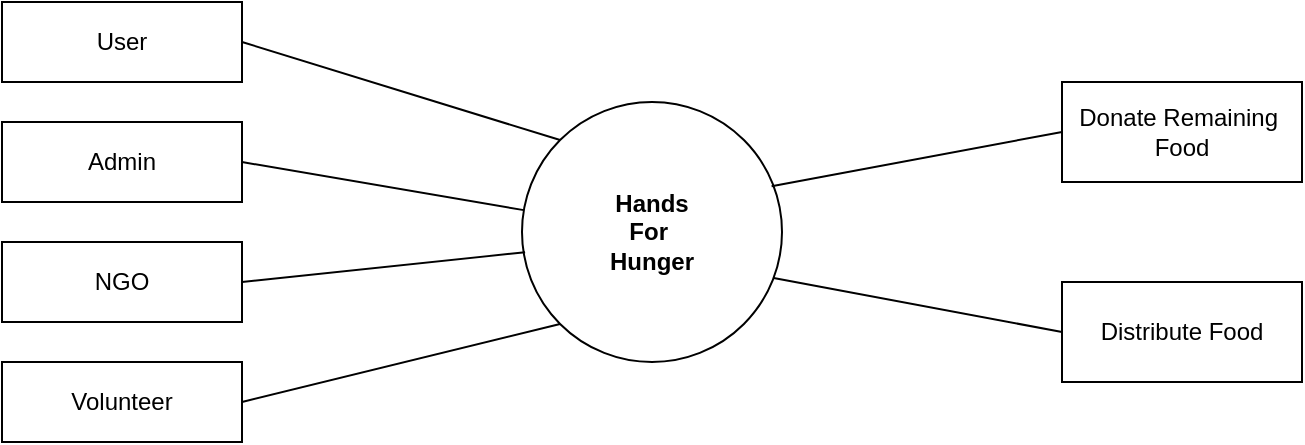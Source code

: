 <mxfile version="14.2.7" type="device" pages="5"><diagram id="h5Q-1X2b4XjP7tXy3Omm" name="Page-1"><mxGraphModel dx="1221" dy="645" grid="1" gridSize="10" guides="1" tooltips="1" connect="1" arrows="1" fold="1" page="1" pageScale="1" pageWidth="850" pageHeight="1100" math="0" shadow="0"><root><mxCell id="0"/><mxCell id="1" parent="0"/><mxCell id="fXVpp7wOFcEOgq24dzgP-1" value="&lt;b&gt;Hands&lt;br&gt;For&amp;nbsp;&lt;br&gt;Hunger&lt;/b&gt;" style="ellipse;whiteSpace=wrap;html=1;aspect=fixed;" vertex="1" parent="1"><mxGeometry x="390" y="240" width="130" height="130" as="geometry"/></mxCell><mxCell id="fXVpp7wOFcEOgq24dzgP-2" value="User" style="rounded=0;whiteSpace=wrap;html=1;" vertex="1" parent="1"><mxGeometry x="130" y="190" width="120" height="40" as="geometry"/></mxCell><mxCell id="fXVpp7wOFcEOgq24dzgP-3" value="Admin" style="rounded=0;whiteSpace=wrap;html=1;" vertex="1" parent="1"><mxGeometry x="130" y="250" width="120" height="40" as="geometry"/></mxCell><mxCell id="fXVpp7wOFcEOgq24dzgP-4" value="NGO" style="rounded=0;whiteSpace=wrap;html=1;" vertex="1" parent="1"><mxGeometry x="130" y="310" width="120" height="40" as="geometry"/></mxCell><mxCell id="fXVpp7wOFcEOgq24dzgP-5" value="Volunteer" style="rounded=0;whiteSpace=wrap;html=1;" vertex="1" parent="1"><mxGeometry x="130" y="370" width="120" height="40" as="geometry"/></mxCell><mxCell id="fXVpp7wOFcEOgq24dzgP-6" value="" style="endArrow=none;html=1;entryX=1;entryY=0.5;entryDx=0;entryDy=0;exitX=0;exitY=0;exitDx=0;exitDy=0;" edge="1" parent="1" source="fXVpp7wOFcEOgq24dzgP-1" target="fXVpp7wOFcEOgq24dzgP-2"><mxGeometry width="50" height="50" relative="1" as="geometry"><mxPoint x="440" y="360" as="sourcePoint"/><mxPoint x="490" y="310" as="targetPoint"/></mxGeometry></mxCell><mxCell id="fXVpp7wOFcEOgq24dzgP-7" value="" style="endArrow=none;html=1;entryX=1;entryY=0.5;entryDx=0;entryDy=0;" edge="1" parent="1" source="fXVpp7wOFcEOgq24dzgP-1" target="fXVpp7wOFcEOgq24dzgP-3"><mxGeometry width="50" height="50" relative="1" as="geometry"><mxPoint x="419.038" y="269.038" as="sourcePoint"/><mxPoint x="260" y="220" as="targetPoint"/></mxGeometry></mxCell><mxCell id="fXVpp7wOFcEOgq24dzgP-8" value="" style="endArrow=none;html=1;entryX=1;entryY=0.5;entryDx=0;entryDy=0;exitX=0.012;exitY=0.578;exitDx=0;exitDy=0;exitPerimeter=0;" edge="1" parent="1" source="fXVpp7wOFcEOgq24dzgP-1" target="fXVpp7wOFcEOgq24dzgP-4"><mxGeometry width="50" height="50" relative="1" as="geometry"><mxPoint x="400.927" y="304.061" as="sourcePoint"/><mxPoint x="260" y="280" as="targetPoint"/></mxGeometry></mxCell><mxCell id="fXVpp7wOFcEOgq24dzgP-9" value="" style="endArrow=none;html=1;entryX=1;entryY=0.5;entryDx=0;entryDy=0;exitX=0;exitY=1;exitDx=0;exitDy=0;" edge="1" parent="1" source="fXVpp7wOFcEOgq24dzgP-1" target="fXVpp7wOFcEOgq24dzgP-5"><mxGeometry width="50" height="50" relative="1" as="geometry"><mxPoint x="401.56" y="325.14" as="sourcePoint"/><mxPoint x="260" y="340" as="targetPoint"/></mxGeometry></mxCell><mxCell id="fXVpp7wOFcEOgq24dzgP-10" value="Donate Remaining&amp;nbsp;&lt;br&gt;Food" style="rounded=0;whiteSpace=wrap;html=1;" vertex="1" parent="1"><mxGeometry x="660" y="230" width="120" height="50" as="geometry"/></mxCell><mxCell id="fXVpp7wOFcEOgq24dzgP-11" value="Distribute Food" style="rounded=0;whiteSpace=wrap;html=1;" vertex="1" parent="1"><mxGeometry x="660" y="330" width="120" height="50" as="geometry"/></mxCell><mxCell id="fXVpp7wOFcEOgq24dzgP-12" value="" style="endArrow=none;html=1;entryX=0;entryY=0.5;entryDx=0;entryDy=0;exitX=0.96;exitY=0.324;exitDx=0;exitDy=0;exitPerimeter=0;" edge="1" parent="1" source="fXVpp7wOFcEOgq24dzgP-1" target="fXVpp7wOFcEOgq24dzgP-10"><mxGeometry width="50" height="50" relative="1" as="geometry"><mxPoint x="517" y="282" as="sourcePoint"/><mxPoint x="260" y="220" as="targetPoint"/></mxGeometry></mxCell><mxCell id="fXVpp7wOFcEOgq24dzgP-13" value="" style="endArrow=none;html=1;entryX=0;entryY=0.5;entryDx=0;entryDy=0;exitX=0.968;exitY=0.677;exitDx=0;exitDy=0;exitPerimeter=0;" edge="1" parent="1" source="fXVpp7wOFcEOgq24dzgP-1" target="fXVpp7wOFcEOgq24dzgP-11"><mxGeometry width="50" height="50" relative="1" as="geometry"><mxPoint x="520" y="330" as="sourcePoint"/><mxPoint x="670" y="265" as="targetPoint"/></mxGeometry></mxCell></root></mxGraphModel></diagram><diagram id="mZmWLk907UpOf8QiqUO4" name="volunteer lvl1"><mxGraphModel dx="1038" dy="491" grid="1" gridSize="10" guides="1" tooltips="1" connect="1" arrows="1" fold="1" page="1" pageScale="1" pageWidth="850" pageHeight="1100" math="0" shadow="0"><root><mxCell id="PZfpfXI3g_hoCe5R-qKs-0"/><mxCell id="PZfpfXI3g_hoCe5R-qKs-1" parent="PZfpfXI3g_hoCe5R-qKs-0"/><mxCell id="PZfpfXI3g_hoCe5R-qKs-2" value="Volunteer" style="rounded=0;whiteSpace=wrap;html=1;" vertex="1" parent="PZfpfXI3g_hoCe5R-qKs-1"><mxGeometry x="250" y="340" width="120" height="60" as="geometry"/></mxCell><mxCell id="PZfpfXI3g_hoCe5R-qKs-3" value="View assigned Task&lt;br&gt;Update Status" style="ellipse;whiteSpace=wrap;html=1;aspect=fixed;" vertex="1" parent="PZfpfXI3g_hoCe5R-qKs-1"><mxGeometry x="475" y="470" width="260" height="260" as="geometry"/></mxCell><mxCell id="PZfpfXI3g_hoCe5R-qKs-4" value="LOGIN CHECK" style="ellipse;whiteSpace=wrap;html=1;" vertex="1" parent="PZfpfXI3g_hoCe5R-qKs-1"><mxGeometry x="560" y="325" width="90" height="90" as="geometry"/></mxCell><mxCell id="PZfpfXI3g_hoCe5R-qKs-5" value="SIGNOUT" style="rounded=0;whiteSpace=wrap;html=1;" vertex="1" parent="PZfpfXI3g_hoCe5R-qKs-1"><mxGeometry x="880" y="610" width="120" height="60" as="geometry"/></mxCell><mxCell id="PZfpfXI3g_hoCe5R-qKs-6" value="" style="endArrow=classic;html=1;entryX=0;entryY=0.5;entryDx=0;entryDy=0;exitX=1;exitY=0.5;exitDx=0;exitDy=0;" edge="1" parent="PZfpfXI3g_hoCe5R-qKs-1" source="PZfpfXI3g_hoCe5R-qKs-2" target="PZfpfXI3g_hoCe5R-qKs-4"><mxGeometry width="50" height="50" relative="1" as="geometry"><mxPoint x="425" y="390" as="sourcePoint"/><mxPoint x="475" y="340" as="targetPoint"/></mxGeometry></mxCell><mxCell id="PZfpfXI3g_hoCe5R-qKs-7" value="REQUEST FOR LOGIN" style="text;html=1;resizable=0;points=[];align=center;verticalAlign=middle;labelBackgroundColor=#ffffff;fontSize=10;" vertex="1" connectable="0" parent="PZfpfXI3g_hoCe5R-qKs-6"><mxGeometry x="-0.433" relative="1" as="geometry"><mxPoint x="30" y="-10" as="offset"/></mxGeometry></mxCell><mxCell id="PZfpfXI3g_hoCe5R-qKs-8" value="" style="endArrow=classic;html=1;entryX=0.5;entryY=0;entryDx=0;entryDy=0;" edge="1" parent="PZfpfXI3g_hoCe5R-qKs-1" target="PZfpfXI3g_hoCe5R-qKs-2"><mxGeometry width="50" height="50" relative="1" as="geometry"><mxPoint x="600" y="270" as="sourcePoint"/><mxPoint x="335" y="250" as="targetPoint"/><Array as="points"><mxPoint x="310" y="270"/></Array></mxGeometry></mxCell><mxCell id="PZfpfXI3g_hoCe5R-qKs-9" value="" style="endArrow=classic;html=1;exitX=0.5;exitY=0;exitDx=0;exitDy=0;" edge="1" parent="PZfpfXI3g_hoCe5R-qKs-1" source="PZfpfXI3g_hoCe5R-qKs-4"><mxGeometry width="50" height="50" relative="1" as="geometry"><mxPoint x="580" y="320" as="sourcePoint"/><mxPoint x="605" y="270" as="targetPoint"/></mxGeometry></mxCell><mxCell id="PZfpfXI3g_hoCe5R-qKs-10" value="" style="endArrow=classic;html=1;entryX=0.5;entryY=0;entryDx=0;entryDy=0;exitX=0.5;exitY=1;exitDx=0;exitDy=0;" edge="1" parent="PZfpfXI3g_hoCe5R-qKs-1" source="PZfpfXI3g_hoCe5R-qKs-4" target="PZfpfXI3g_hoCe5R-qKs-3"><mxGeometry width="50" height="50" relative="1" as="geometry"><mxPoint x="570" y="470" as="sourcePoint"/><mxPoint x="620" y="420" as="targetPoint"/></mxGeometry></mxCell><mxCell id="PZfpfXI3g_hoCe5R-qKs-11" value="" style="endArrow=classic;html=1;entryX=0;entryY=0.5;entryDx=0;entryDy=0;" edge="1" parent="PZfpfXI3g_hoCe5R-qKs-1" target="PZfpfXI3g_hoCe5R-qKs-5"><mxGeometry width="50" height="50" relative="1" as="geometry"><mxPoint x="730" y="640" as="sourcePoint"/><mxPoint x="830" y="620" as="targetPoint"/></mxGeometry></mxCell><mxCell id="PZfpfXI3g_hoCe5R-qKs-12" value="" style="endArrow=classic;html=1;exitX=0.942;exitY=0.263;exitDx=0;exitDy=0;exitPerimeter=0;" edge="1" parent="PZfpfXI3g_hoCe5R-qKs-1" source="PZfpfXI3g_hoCe5R-qKs-4"><mxGeometry width="50" height="50" relative="1" as="geometry"><mxPoint x="740" y="390" as="sourcePoint"/><mxPoint x="820" y="351" as="targetPoint"/></mxGeometry></mxCell><mxCell id="PZfpfXI3g_hoCe5R-qKs-13" value="CHECK AUTHENTICATION" style="text;html=1;resizable=0;points=[];align=center;verticalAlign=middle;labelBackgroundColor=#ffffff;" vertex="1" connectable="0" parent="PZfpfXI3g_hoCe5R-qKs-12"><mxGeometry x="-0.499" y="2" relative="1" as="geometry"><mxPoint x="36" y="-9" as="offset"/></mxGeometry></mxCell><mxCell id="PZfpfXI3g_hoCe5R-qKs-14" value="" style="endArrow=classic;html=1;entryX=0.988;entryY=0.623;entryDx=0;entryDy=0;entryPerimeter=0;" edge="1" parent="PZfpfXI3g_hoCe5R-qKs-1" target="PZfpfXI3g_hoCe5R-qKs-4"><mxGeometry width="50" height="50" relative="1" as="geometry"><mxPoint x="820" y="380" as="sourcePoint"/><mxPoint x="872" y="380" as="targetPoint"/></mxGeometry></mxCell><mxCell id="PZfpfXI3g_hoCe5R-qKs-15" value="" style="endArrow=classic;html=1;exitX=0.942;exitY=0.263;exitDx=0;exitDy=0;exitPerimeter=0;" edge="1" parent="PZfpfXI3g_hoCe5R-qKs-1"><mxGeometry width="50" height="50" relative="1" as="geometry"><mxPoint x="838.04" y="350.04" as="sourcePoint"/><mxPoint x="1000" y="350" as="targetPoint"/></mxGeometry></mxCell><mxCell id="PZfpfXI3g_hoCe5R-qKs-16" value="" style="endArrow=classic;html=1;exitX=0.942;exitY=0.263;exitDx=0;exitDy=0;exitPerimeter=0;" edge="1" parent="PZfpfXI3g_hoCe5R-qKs-1"><mxGeometry width="50" height="50" relative="1" as="geometry"><mxPoint x="840.04" y="380.04" as="sourcePoint"/><mxPoint x="1002" y="380" as="targetPoint"/></mxGeometry></mxCell><mxCell id="PZfpfXI3g_hoCe5R-qKs-17" value="" style="endArrow=classic;html=1;" edge="1" parent="PZfpfXI3g_hoCe5R-qKs-1"><mxGeometry width="50" height="50" relative="1" as="geometry"><mxPoint x="940" y="380" as="sourcePoint"/><mxPoint x="740" y="590" as="targetPoint"/><Array as="points"><mxPoint x="940" y="590"/></Array></mxGeometry></mxCell><mxCell id="PZfpfXI3g_hoCe5R-qKs-18" value="RETRIEVING DATA FROM DATABASE&amp;nbsp;" style="text;html=1;resizable=0;points=[];align=center;verticalAlign=middle;labelBackgroundColor=#ffffff;fontSize=10;" vertex="1" connectable="0" parent="PZfpfXI3g_hoCe5R-qKs-17"><mxGeometry x="0.879" y="-3" relative="1" as="geometry"><mxPoint x="84" y="1" as="offset"/></mxGeometry></mxCell><mxCell id="PZfpfXI3g_hoCe5R-qKs-19" value="" style="endArrow=classic;html=1;" edge="1" parent="PZfpfXI3g_hoCe5R-qKs-1"><mxGeometry width="50" height="50" relative="1" as="geometry"><mxPoint x="730" y="560" as="sourcePoint"/><mxPoint x="900" y="380" as="targetPoint"/><Array as="points"><mxPoint x="900" y="560"/></Array></mxGeometry></mxCell><mxCell id="PZfpfXI3g_hoCe5R-qKs-20" value="&lt;font style=&quot;font-size: 9px&quot;&gt;STORING DATA INTO DATABASE&lt;/font&gt;" style="text;html=1;resizable=0;points=[];align=center;verticalAlign=middle;labelBackgroundColor=#ffffff;" vertex="1" connectable="0" parent="PZfpfXI3g_hoCe5R-qKs-19"><mxGeometry x="-0.739" y="2" relative="1" as="geometry"><mxPoint x="44" y="-8" as="offset"/></mxGeometry></mxCell><mxCell id="PZfpfXI3g_hoCe5R-qKs-21" value="volunteer&amp;nbsp; |&amp;nbsp;&amp;nbsp;&lt;span style=&quot;font-size: 13.12px&quot;&gt;&amp;nbsp;Food pickup Request&lt;/span&gt;" style="text;html=1;resizable=0;points=[];autosize=1;align=left;verticalAlign=top;spacingTop=-4;direction=south;" vertex="1" parent="PZfpfXI3g_hoCe5R-qKs-1"><mxGeometry x="835" y="360" width="210" height="20" as="geometry"/></mxCell><mxCell id="PZfpfXI3g_hoCe5R-qKs-22" value="RETURN TO LOGIN PAGE" style="text;html=1;resizable=0;points=[];autosize=1;align=left;verticalAlign=top;spacingTop=-4;fontSize=10;" vertex="1" parent="PZfpfXI3g_hoCe5R-qKs-1"><mxGeometry x="400" y="250" width="140" height="10" as="geometry"/></mxCell></root></mxGraphModel></diagram><diagram id="O7LIH7B9Ak6N1QSPNujQ" name="lvl1"><mxGraphModel dx="1038" dy="491" grid="1" gridSize="10" guides="1" tooltips="1" connect="1" arrows="1" fold="1" page="1" pageScale="1" pageWidth="850" pageHeight="1100" math="0" shadow="0"><root><mxCell id="0aiWwL3qMyCVYrVjSU87-0"/><mxCell id="0aiWwL3qMyCVYrVjSU87-1" parent="0aiWwL3qMyCVYrVjSU87-0"/><mxCell id="pEm9_1ohMxOzm1sXrBFi-0" value="User" style="rounded=0;whiteSpace=wrap;html=1;" vertex="1" parent="0aiWwL3qMyCVYrVjSU87-1"><mxGeometry x="250" y="340" width="120" height="60" as="geometry"/></mxCell><mxCell id="pEm9_1ohMxOzm1sXrBFi-1" value="View&amp;nbsp;&lt;br&gt;Donation history&lt;br&gt;Contact Admin" style="ellipse;whiteSpace=wrap;html=1;aspect=fixed;" vertex="1" parent="0aiWwL3qMyCVYrVjSU87-1"><mxGeometry x="515" y="620" width="180" height="180" as="geometry"/></mxCell><mxCell id="pEm9_1ohMxOzm1sXrBFi-2" value="LOGIN CHECK" style="ellipse;whiteSpace=wrap;html=1;" vertex="1" parent="0aiWwL3qMyCVYrVjSU87-1"><mxGeometry x="560" y="325" width="90" height="90" as="geometry"/></mxCell><mxCell id="pEm9_1ohMxOzm1sXrBFi-3" value="SIGNOUT" style="rounded=0;whiteSpace=wrap;html=1;" vertex="1" parent="0aiWwL3qMyCVYrVjSU87-1"><mxGeometry x="830" y="720" width="120" height="60" as="geometry"/></mxCell><mxCell id="pEm9_1ohMxOzm1sXrBFi-4" value="" style="endArrow=classic;html=1;entryX=0;entryY=0.5;entryDx=0;entryDy=0;exitX=1;exitY=0.5;exitDx=0;exitDy=0;" edge="1" parent="0aiWwL3qMyCVYrVjSU87-1" source="pEm9_1ohMxOzm1sXrBFi-0" target="pEm9_1ohMxOzm1sXrBFi-2"><mxGeometry width="50" height="50" relative="1" as="geometry"><mxPoint x="425" y="390" as="sourcePoint"/><mxPoint x="475" y="340" as="targetPoint"/></mxGeometry></mxCell><mxCell id="pEm9_1ohMxOzm1sXrBFi-5" value="REQUEST FOR LOGIN" style="text;html=1;resizable=0;points=[];align=center;verticalAlign=middle;labelBackgroundColor=#ffffff;fontSize=10;" vertex="1" connectable="0" parent="pEm9_1ohMxOzm1sXrBFi-4"><mxGeometry x="-0.433" relative="1" as="geometry"><mxPoint x="30" y="-10" as="offset"/></mxGeometry></mxCell><mxCell id="pEm9_1ohMxOzm1sXrBFi-6" value="" style="endArrow=classic;html=1;entryX=0.5;entryY=0;entryDx=0;entryDy=0;" edge="1" parent="0aiWwL3qMyCVYrVjSU87-1" target="pEm9_1ohMxOzm1sXrBFi-0"><mxGeometry width="50" height="50" relative="1" as="geometry"><mxPoint x="600" y="270" as="sourcePoint"/><mxPoint x="335" y="250" as="targetPoint"/><Array as="points"><mxPoint x="310" y="270"/></Array></mxGeometry></mxCell><mxCell id="pEm9_1ohMxOzm1sXrBFi-7" value="" style="endArrow=classic;html=1;exitX=0.5;exitY=0;exitDx=0;exitDy=0;" edge="1" parent="0aiWwL3qMyCVYrVjSU87-1" source="pEm9_1ohMxOzm1sXrBFi-2"><mxGeometry width="50" height="50" relative="1" as="geometry"><mxPoint x="580" y="320" as="sourcePoint"/><mxPoint x="605" y="270" as="targetPoint"/></mxGeometry></mxCell><mxCell id="pEm9_1ohMxOzm1sXrBFi-8" value="" style="endArrow=classic;html=1;entryX=0.5;entryY=0;entryDx=0;entryDy=0;exitX=0.5;exitY=1;exitDx=0;exitDy=0;" edge="1" parent="0aiWwL3qMyCVYrVjSU87-1" source="g1vS3QfXhoxnL6LyR6DR-0" target="pEm9_1ohMxOzm1sXrBFi-1"><mxGeometry width="50" height="50" relative="1" as="geometry"><mxPoint x="570" y="470" as="sourcePoint"/><mxPoint x="620" y="420" as="targetPoint"/></mxGeometry></mxCell><mxCell id="pEm9_1ohMxOzm1sXrBFi-9" value="" style="endArrow=classic;html=1;entryX=0;entryY=0.5;entryDx=0;entryDy=0;exitX=0.954;exitY=0.707;exitDx=0;exitDy=0;exitPerimeter=0;" edge="1" parent="0aiWwL3qMyCVYrVjSU87-1" target="pEm9_1ohMxOzm1sXrBFi-3" source="pEm9_1ohMxOzm1sXrBFi-1"><mxGeometry width="50" height="50" relative="1" as="geometry"><mxPoint x="760" y="750" as="sourcePoint"/><mxPoint x="830" y="620" as="targetPoint"/></mxGeometry></mxCell><mxCell id="pEm9_1ohMxOzm1sXrBFi-10" value="" style="endArrow=classic;html=1;exitX=0.942;exitY=0.263;exitDx=0;exitDy=0;exitPerimeter=0;" edge="1" parent="0aiWwL3qMyCVYrVjSU87-1" source="pEm9_1ohMxOzm1sXrBFi-2"><mxGeometry width="50" height="50" relative="1" as="geometry"><mxPoint x="740" y="390" as="sourcePoint"/><mxPoint x="820" y="351" as="targetPoint"/></mxGeometry></mxCell><mxCell id="pEm9_1ohMxOzm1sXrBFi-11" value="CHECK AUTHENTICATION" style="text;html=1;resizable=0;points=[];align=center;verticalAlign=middle;labelBackgroundColor=#ffffff;" vertex="1" connectable="0" parent="pEm9_1ohMxOzm1sXrBFi-10"><mxGeometry x="-0.499" y="2" relative="1" as="geometry"><mxPoint x="36" y="-9" as="offset"/></mxGeometry></mxCell><mxCell id="pEm9_1ohMxOzm1sXrBFi-12" value="" style="endArrow=classic;html=1;entryX=0.988;entryY=0.623;entryDx=0;entryDy=0;entryPerimeter=0;" edge="1" parent="0aiWwL3qMyCVYrVjSU87-1" target="pEm9_1ohMxOzm1sXrBFi-2"><mxGeometry width="50" height="50" relative="1" as="geometry"><mxPoint x="820" y="380" as="sourcePoint"/><mxPoint x="872" y="380" as="targetPoint"/></mxGeometry></mxCell><mxCell id="pEm9_1ohMxOzm1sXrBFi-13" value="" style="endArrow=classic;html=1;exitX=0.942;exitY=0.263;exitDx=0;exitDy=0;exitPerimeter=0;" edge="1" parent="0aiWwL3qMyCVYrVjSU87-1"><mxGeometry width="50" height="50" relative="1" as="geometry"><mxPoint x="838.04" y="350.04" as="sourcePoint"/><mxPoint x="1000" y="350" as="targetPoint"/></mxGeometry></mxCell><mxCell id="pEm9_1ohMxOzm1sXrBFi-14" value="" style="endArrow=classic;html=1;exitX=0.942;exitY=0.263;exitDx=0;exitDy=0;exitPerimeter=0;" edge="1" parent="0aiWwL3qMyCVYrVjSU87-1"><mxGeometry width="50" height="50" relative="1" as="geometry"><mxPoint x="840.04" y="380.04" as="sourcePoint"/><mxPoint x="1002" y="380" as="targetPoint"/></mxGeometry></mxCell><mxCell id="pEm9_1ohMxOzm1sXrBFi-15" value="" style="endArrow=classic;html=1;entryX=1;entryY=1;entryDx=0;entryDy=0;" edge="1" parent="0aiWwL3qMyCVYrVjSU87-1" target="g1vS3QfXhoxnL6LyR6DR-0"><mxGeometry width="50" height="50" relative="1" as="geometry"><mxPoint x="940" y="380" as="sourcePoint"/><mxPoint x="740" y="590" as="targetPoint"/><Array as="points"><mxPoint x="940" y="561"/></Array></mxGeometry></mxCell><mxCell id="pEm9_1ohMxOzm1sXrBFi-16" value="RETRIEVING DATA FROM DATABASE&amp;nbsp;" style="text;html=1;resizable=0;points=[];align=center;verticalAlign=middle;labelBackgroundColor=#ffffff;fontSize=10;" vertex="1" connectable="0" parent="pEm9_1ohMxOzm1sXrBFi-15"><mxGeometry x="0.879" y="-3" relative="1" as="geometry"><mxPoint x="84" y="1" as="offset"/></mxGeometry></mxCell><mxCell id="pEm9_1ohMxOzm1sXrBFi-17" value="" style="endArrow=classic;html=1;exitX=0.988;exitY=0.649;exitDx=0;exitDy=0;exitPerimeter=0;" edge="1" parent="0aiWwL3qMyCVYrVjSU87-1" source="g1vS3QfXhoxnL6LyR6DR-0"><mxGeometry width="50" height="50" relative="1" as="geometry"><mxPoint x="730" y="560" as="sourcePoint"/><mxPoint x="900" y="380" as="targetPoint"/><Array as="points"><mxPoint x="900" y="534"/></Array></mxGeometry></mxCell><mxCell id="pEm9_1ohMxOzm1sXrBFi-18" value="&lt;font style=&quot;font-size: 9px&quot;&gt;STORING DATA INTO DATABASE&lt;/font&gt;" style="text;html=1;resizable=0;points=[];align=center;verticalAlign=middle;labelBackgroundColor=#ffffff;" vertex="1" connectable="0" parent="pEm9_1ohMxOzm1sXrBFi-17"><mxGeometry x="-0.739" y="2" relative="1" as="geometry"><mxPoint x="44" y="-8" as="offset"/></mxGeometry></mxCell><mxCell id="pEm9_1ohMxOzm1sXrBFi-19" value="&lt;span style=&quot;font-size: 13.12px&quot;&gt;User&amp;nbsp; |&amp;nbsp; Food pickup Request&lt;/span&gt;" style="text;html=1;resizable=0;points=[];autosize=1;align=left;verticalAlign=top;spacingTop=-4;direction=south;" vertex="1" parent="0aiWwL3qMyCVYrVjSU87-1"><mxGeometry x="840" y="360" width="190" height="20" as="geometry"/></mxCell><mxCell id="pEm9_1ohMxOzm1sXrBFi-20" value="RETURN TO LOGIN PAGE" style="text;html=1;resizable=0;points=[];autosize=1;align=left;verticalAlign=top;spacingTop=-4;fontSize=10;" vertex="1" parent="0aiWwL3qMyCVYrVjSU87-1"><mxGeometry x="400" y="250" width="140" height="10" as="geometry"/></mxCell><mxCell id="g1vS3QfXhoxnL6LyR6DR-0" value="Request&amp;nbsp;&lt;br&gt;for&lt;br&gt;Donation" style="ellipse;whiteSpace=wrap;html=1;aspect=fixed;fontColor=#000000;" vertex="1" parent="0aiWwL3qMyCVYrVjSU87-1"><mxGeometry x="540" y="450" width="130" height="130" as="geometry"/></mxCell><mxCell id="g1vS3QfXhoxnL6LyR6DR-1" value="" style="endArrow=classic;html=1;entryX=0.5;entryY=0;entryDx=0;entryDy=0;exitX=0.5;exitY=1;exitDx=0;exitDy=0;" edge="1" parent="0aiWwL3qMyCVYrVjSU87-1" source="pEm9_1ohMxOzm1sXrBFi-2" target="g1vS3QfXhoxnL6LyR6DR-0"><mxGeometry width="50" height="50" relative="1" as="geometry"><mxPoint x="605" y="415" as="sourcePoint"/><mxPoint x="605" y="620" as="targetPoint"/></mxGeometry></mxCell></root></mxGraphModel></diagram><diagram id="_rcTISL7vcVXSFBV5Grt" name="Page-4"><mxGraphModel dx="1038" dy="491" grid="1" gridSize="10" guides="1" tooltips="1" connect="1" arrows="1" fold="1" page="1" pageScale="1" pageWidth="850" pageHeight="1100" math="0" shadow="0"><root><mxCell id="ONVsqbNWcN3gKXCx5QMR-0"/><mxCell id="ONVsqbNWcN3gKXCx5QMR-1" parent="ONVsqbNWcN3gKXCx5QMR-0"/><mxCell id="MwoHRc9DrSC4tACUWVkB-0" value="NGO" style="rounded=0;whiteSpace=wrap;html=1;" vertex="1" parent="ONVsqbNWcN3gKXCx5QMR-1"><mxGeometry x="250" y="340" width="120" height="60" as="geometry"/></mxCell><mxCell id="MwoHRc9DrSC4tACUWVkB-1" value="Assign Task to Volunteer&amp;nbsp;&lt;br&gt;Contact Admin&lt;br&gt;View all history" style="ellipse;whiteSpace=wrap;html=1;aspect=fixed;" vertex="1" parent="ONVsqbNWcN3gKXCx5QMR-1"><mxGeometry x="515" y="620" width="180" height="180" as="geometry"/></mxCell><mxCell id="MwoHRc9DrSC4tACUWVkB-2" value="LOGIN CHECK" style="ellipse;whiteSpace=wrap;html=1;" vertex="1" parent="ONVsqbNWcN3gKXCx5QMR-1"><mxGeometry x="560" y="325" width="90" height="90" as="geometry"/></mxCell><mxCell id="MwoHRc9DrSC4tACUWVkB-3" value="SIGNOUT" style="rounded=0;whiteSpace=wrap;html=1;" vertex="1" parent="ONVsqbNWcN3gKXCx5QMR-1"><mxGeometry x="830" y="720" width="120" height="60" as="geometry"/></mxCell><mxCell id="MwoHRc9DrSC4tACUWVkB-4" value="" style="endArrow=classic;html=1;entryX=0;entryY=0.5;entryDx=0;entryDy=0;exitX=1;exitY=0.5;exitDx=0;exitDy=0;" edge="1" parent="ONVsqbNWcN3gKXCx5QMR-1" source="MwoHRc9DrSC4tACUWVkB-0" target="MwoHRc9DrSC4tACUWVkB-2"><mxGeometry width="50" height="50" relative="1" as="geometry"><mxPoint x="425" y="390" as="sourcePoint"/><mxPoint x="475" y="340" as="targetPoint"/></mxGeometry></mxCell><mxCell id="MwoHRc9DrSC4tACUWVkB-5" value="REQUEST FOR LOGIN" style="text;html=1;resizable=0;points=[];align=center;verticalAlign=middle;labelBackgroundColor=#ffffff;fontSize=10;" vertex="1" connectable="0" parent="MwoHRc9DrSC4tACUWVkB-4"><mxGeometry x="-0.433" relative="1" as="geometry"><mxPoint x="30" y="-10" as="offset"/></mxGeometry></mxCell><mxCell id="MwoHRc9DrSC4tACUWVkB-6" value="" style="endArrow=classic;html=1;entryX=0.5;entryY=0;entryDx=0;entryDy=0;" edge="1" parent="ONVsqbNWcN3gKXCx5QMR-1" target="MwoHRc9DrSC4tACUWVkB-0"><mxGeometry width="50" height="50" relative="1" as="geometry"><mxPoint x="600" y="270" as="sourcePoint"/><mxPoint x="335" y="250" as="targetPoint"/><Array as="points"><mxPoint x="310" y="270"/></Array></mxGeometry></mxCell><mxCell id="MwoHRc9DrSC4tACUWVkB-7" value="" style="endArrow=classic;html=1;exitX=0.5;exitY=0;exitDx=0;exitDy=0;" edge="1" parent="ONVsqbNWcN3gKXCx5QMR-1" source="MwoHRc9DrSC4tACUWVkB-2"><mxGeometry width="50" height="50" relative="1" as="geometry"><mxPoint x="580" y="320" as="sourcePoint"/><mxPoint x="605" y="270" as="targetPoint"/></mxGeometry></mxCell><mxCell id="MwoHRc9DrSC4tACUWVkB-8" value="" style="endArrow=classic;html=1;entryX=0.5;entryY=0;entryDx=0;entryDy=0;exitX=0.5;exitY=1;exitDx=0;exitDy=0;" edge="1" parent="ONVsqbNWcN3gKXCx5QMR-1" source="MwoHRc9DrSC4tACUWVkB-21" target="MwoHRc9DrSC4tACUWVkB-1"><mxGeometry width="50" height="50" relative="1" as="geometry"><mxPoint x="570" y="470" as="sourcePoint"/><mxPoint x="620" y="420" as="targetPoint"/></mxGeometry></mxCell><mxCell id="MwoHRc9DrSC4tACUWVkB-9" value="" style="endArrow=classic;html=1;entryX=0;entryY=0.5;entryDx=0;entryDy=0;exitX=0.954;exitY=0.707;exitDx=0;exitDy=0;exitPerimeter=0;" edge="1" parent="ONVsqbNWcN3gKXCx5QMR-1" source="MwoHRc9DrSC4tACUWVkB-1" target="MwoHRc9DrSC4tACUWVkB-3"><mxGeometry width="50" height="50" relative="1" as="geometry"><mxPoint x="760" y="750" as="sourcePoint"/><mxPoint x="830" y="620" as="targetPoint"/></mxGeometry></mxCell><mxCell id="MwoHRc9DrSC4tACUWVkB-10" value="" style="endArrow=classic;html=1;exitX=0.942;exitY=0.263;exitDx=0;exitDy=0;exitPerimeter=0;" edge="1" parent="ONVsqbNWcN3gKXCx5QMR-1" source="MwoHRc9DrSC4tACUWVkB-2"><mxGeometry width="50" height="50" relative="1" as="geometry"><mxPoint x="740" y="390" as="sourcePoint"/><mxPoint x="820" y="351" as="targetPoint"/></mxGeometry></mxCell><mxCell id="MwoHRc9DrSC4tACUWVkB-11" value="CHECK AUTHENTICATION" style="text;html=1;resizable=0;points=[];align=center;verticalAlign=middle;labelBackgroundColor=#ffffff;" vertex="1" connectable="0" parent="MwoHRc9DrSC4tACUWVkB-10"><mxGeometry x="-0.499" y="2" relative="1" as="geometry"><mxPoint x="36" y="-9" as="offset"/></mxGeometry></mxCell><mxCell id="MwoHRc9DrSC4tACUWVkB-12" value="" style="endArrow=classic;html=1;entryX=0.988;entryY=0.623;entryDx=0;entryDy=0;entryPerimeter=0;" edge="1" parent="ONVsqbNWcN3gKXCx5QMR-1" target="MwoHRc9DrSC4tACUWVkB-2"><mxGeometry width="50" height="50" relative="1" as="geometry"><mxPoint x="820" y="380" as="sourcePoint"/><mxPoint x="872" y="380" as="targetPoint"/></mxGeometry></mxCell><mxCell id="MwoHRc9DrSC4tACUWVkB-13" value="" style="endArrow=classic;html=1;exitX=0.942;exitY=0.263;exitDx=0;exitDy=0;exitPerimeter=0;" edge="1" parent="ONVsqbNWcN3gKXCx5QMR-1"><mxGeometry width="50" height="50" relative="1" as="geometry"><mxPoint x="838.04" y="350.04" as="sourcePoint"/><mxPoint x="1000" y="350" as="targetPoint"/></mxGeometry></mxCell><mxCell id="MwoHRc9DrSC4tACUWVkB-14" value="" style="endArrow=classic;html=1;exitX=0.942;exitY=0.263;exitDx=0;exitDy=0;exitPerimeter=0;" edge="1" parent="ONVsqbNWcN3gKXCx5QMR-1"><mxGeometry width="50" height="50" relative="1" as="geometry"><mxPoint x="840.04" y="380.04" as="sourcePoint"/><mxPoint x="1002" y="380" as="targetPoint"/></mxGeometry></mxCell><mxCell id="MwoHRc9DrSC4tACUWVkB-15" value="" style="endArrow=classic;html=1;entryX=1;entryY=1;entryDx=0;entryDy=0;" edge="1" parent="ONVsqbNWcN3gKXCx5QMR-1" target="MwoHRc9DrSC4tACUWVkB-21"><mxGeometry width="50" height="50" relative="1" as="geometry"><mxPoint x="940" y="380" as="sourcePoint"/><mxPoint x="740" y="590" as="targetPoint"/><Array as="points"><mxPoint x="940" y="561"/></Array></mxGeometry></mxCell><mxCell id="MwoHRc9DrSC4tACUWVkB-16" value="RETRIEVING DATA FROM DATABASE&amp;nbsp;" style="text;html=1;resizable=0;points=[];align=center;verticalAlign=middle;labelBackgroundColor=#ffffff;fontSize=10;" vertex="1" connectable="0" parent="MwoHRc9DrSC4tACUWVkB-15"><mxGeometry x="0.879" y="-3" relative="1" as="geometry"><mxPoint x="84" y="1" as="offset"/></mxGeometry></mxCell><mxCell id="MwoHRc9DrSC4tACUWVkB-17" value="" style="endArrow=classic;html=1;exitX=0.988;exitY=0.649;exitDx=0;exitDy=0;exitPerimeter=0;" edge="1" parent="ONVsqbNWcN3gKXCx5QMR-1" source="MwoHRc9DrSC4tACUWVkB-21"><mxGeometry width="50" height="50" relative="1" as="geometry"><mxPoint x="730" y="560" as="sourcePoint"/><mxPoint x="900" y="380" as="targetPoint"/><Array as="points"><mxPoint x="900" y="534"/></Array></mxGeometry></mxCell><mxCell id="MwoHRc9DrSC4tACUWVkB-18" value="&lt;font style=&quot;font-size: 9px&quot;&gt;STORING DATA INTO DATABASE&lt;/font&gt;" style="text;html=1;resizable=0;points=[];align=center;verticalAlign=middle;labelBackgroundColor=#ffffff;" vertex="1" connectable="0" parent="MwoHRc9DrSC4tACUWVkB-17"><mxGeometry x="-0.739" y="2" relative="1" as="geometry"><mxPoint x="44" y="-8" as="offset"/></mxGeometry></mxCell><mxCell id="MwoHRc9DrSC4tACUWVkB-19" value="&lt;span style=&quot;font-size: 13.12px&quot;&gt;Ngo&amp;nbsp; |&amp;nbsp; Food pickup Request&amp;nbsp; |&amp;nbsp; Volunteer&lt;/span&gt;" style="text;html=1;resizable=0;points=[];autosize=1;align=left;verticalAlign=top;spacingTop=-4;direction=south;" vertex="1" parent="ONVsqbNWcN3gKXCx5QMR-1"><mxGeometry x="840" y="360" width="250" height="20" as="geometry"/></mxCell><mxCell id="MwoHRc9DrSC4tACUWVkB-20" value="RETURN TO LOGIN PAGE" style="text;html=1;resizable=0;points=[];autosize=1;align=left;verticalAlign=top;spacingTop=-4;fontSize=10;" vertex="1" parent="ONVsqbNWcN3gKXCx5QMR-1"><mxGeometry x="400" y="250" width="140" height="10" as="geometry"/></mxCell><mxCell id="MwoHRc9DrSC4tACUWVkB-21" value="Add and remove&amp;nbsp;&lt;br&gt;Volunteer" style="ellipse;whiteSpace=wrap;html=1;aspect=fixed;fontColor=#000000;" vertex="1" parent="ONVsqbNWcN3gKXCx5QMR-1"><mxGeometry x="540" y="450" width="130" height="130" as="geometry"/></mxCell><mxCell id="MwoHRc9DrSC4tACUWVkB-22" value="" style="endArrow=classic;html=1;entryX=0.5;entryY=0;entryDx=0;entryDy=0;exitX=0.5;exitY=1;exitDx=0;exitDy=0;" edge="1" parent="ONVsqbNWcN3gKXCx5QMR-1" source="MwoHRc9DrSC4tACUWVkB-2" target="MwoHRc9DrSC4tACUWVkB-21"><mxGeometry width="50" height="50" relative="1" as="geometry"><mxPoint x="605" y="415" as="sourcePoint"/><mxPoint x="605" y="620" as="targetPoint"/></mxGeometry></mxCell></root></mxGraphModel></diagram><diagram id="jYTiPuSEDjtv7zbMpeiJ" name="Page-5"><mxGraphModel dx="1038" dy="491" grid="1" gridSize="10" guides="1" tooltips="1" connect="1" arrows="1" fold="1" page="1" pageScale="1" pageWidth="850" pageHeight="1100" math="0" shadow="0"><root><mxCell id="HdJk9AXnaa18zaGv76Jo-0"/><mxCell id="HdJk9AXnaa18zaGv76Jo-1" parent="HdJk9AXnaa18zaGv76Jo-0"/><mxCell id="HdJk9AXnaa18zaGv76Jo-2" value="Admin" style="rounded=0;whiteSpace=wrap;html=1;" vertex="1" parent="HdJk9AXnaa18zaGv76Jo-1"><mxGeometry x="250" y="340" width="120" height="60" as="geometry"/></mxCell><mxCell id="HdJk9AXnaa18zaGv76Jo-3" value="View all Data" style="ellipse;whiteSpace=wrap;html=1;aspect=fixed;" vertex="1" parent="HdJk9AXnaa18zaGv76Jo-1"><mxGeometry x="515" y="620" width="180" height="180" as="geometry"/></mxCell><mxCell id="HdJk9AXnaa18zaGv76Jo-4" value="LOGIN CHECK" style="ellipse;whiteSpace=wrap;html=1;" vertex="1" parent="HdJk9AXnaa18zaGv76Jo-1"><mxGeometry x="560" y="325" width="90" height="90" as="geometry"/></mxCell><mxCell id="HdJk9AXnaa18zaGv76Jo-5" value="SIGNOUT" style="rounded=0;whiteSpace=wrap;html=1;" vertex="1" parent="HdJk9AXnaa18zaGv76Jo-1"><mxGeometry x="830" y="720" width="120" height="60" as="geometry"/></mxCell><mxCell id="HdJk9AXnaa18zaGv76Jo-6" value="" style="endArrow=classic;html=1;entryX=0;entryY=0.5;entryDx=0;entryDy=0;exitX=1;exitY=0.5;exitDx=0;exitDy=0;" edge="1" parent="HdJk9AXnaa18zaGv76Jo-1" source="HdJk9AXnaa18zaGv76Jo-2" target="HdJk9AXnaa18zaGv76Jo-4"><mxGeometry width="50" height="50" relative="1" as="geometry"><mxPoint x="425" y="390" as="sourcePoint"/><mxPoint x="475" y="340" as="targetPoint"/></mxGeometry></mxCell><mxCell id="HdJk9AXnaa18zaGv76Jo-7" value="REQUEST FOR LOGIN" style="text;html=1;resizable=0;points=[];align=center;verticalAlign=middle;labelBackgroundColor=#ffffff;fontSize=10;" vertex="1" connectable="0" parent="HdJk9AXnaa18zaGv76Jo-6"><mxGeometry x="-0.433" relative="1" as="geometry"><mxPoint x="30" y="-10" as="offset"/></mxGeometry></mxCell><mxCell id="HdJk9AXnaa18zaGv76Jo-8" value="" style="endArrow=classic;html=1;entryX=0.5;entryY=0;entryDx=0;entryDy=0;" edge="1" parent="HdJk9AXnaa18zaGv76Jo-1" target="HdJk9AXnaa18zaGv76Jo-2"><mxGeometry width="50" height="50" relative="1" as="geometry"><mxPoint x="600" y="270" as="sourcePoint"/><mxPoint x="335" y="250" as="targetPoint"/><Array as="points"><mxPoint x="310" y="270"/></Array></mxGeometry></mxCell><mxCell id="HdJk9AXnaa18zaGv76Jo-9" value="" style="endArrow=classic;html=1;exitX=0.5;exitY=0;exitDx=0;exitDy=0;" edge="1" parent="HdJk9AXnaa18zaGv76Jo-1" source="HdJk9AXnaa18zaGv76Jo-4"><mxGeometry width="50" height="50" relative="1" as="geometry"><mxPoint x="580" y="320" as="sourcePoint"/><mxPoint x="605" y="270" as="targetPoint"/></mxGeometry></mxCell><mxCell id="HdJk9AXnaa18zaGv76Jo-10" value="" style="endArrow=classic;html=1;entryX=0.5;entryY=0;entryDx=0;entryDy=0;exitX=0.5;exitY=1;exitDx=0;exitDy=0;" edge="1" parent="HdJk9AXnaa18zaGv76Jo-1" source="HdJk9AXnaa18zaGv76Jo-23" target="HdJk9AXnaa18zaGv76Jo-3"><mxGeometry width="50" height="50" relative="1" as="geometry"><mxPoint x="570" y="470" as="sourcePoint"/><mxPoint x="620" y="420" as="targetPoint"/></mxGeometry></mxCell><mxCell id="HdJk9AXnaa18zaGv76Jo-11" value="" style="endArrow=classic;html=1;entryX=0;entryY=0.5;entryDx=0;entryDy=0;exitX=0.954;exitY=0.707;exitDx=0;exitDy=0;exitPerimeter=0;" edge="1" parent="HdJk9AXnaa18zaGv76Jo-1" source="HdJk9AXnaa18zaGv76Jo-3" target="HdJk9AXnaa18zaGv76Jo-5"><mxGeometry width="50" height="50" relative="1" as="geometry"><mxPoint x="760" y="750" as="sourcePoint"/><mxPoint x="830" y="620" as="targetPoint"/></mxGeometry></mxCell><mxCell id="HdJk9AXnaa18zaGv76Jo-12" value="" style="endArrow=classic;html=1;exitX=0.942;exitY=0.263;exitDx=0;exitDy=0;exitPerimeter=0;" edge="1" parent="HdJk9AXnaa18zaGv76Jo-1" source="HdJk9AXnaa18zaGv76Jo-4"><mxGeometry width="50" height="50" relative="1" as="geometry"><mxPoint x="740" y="390" as="sourcePoint"/><mxPoint x="820" y="351" as="targetPoint"/></mxGeometry></mxCell><mxCell id="HdJk9AXnaa18zaGv76Jo-13" value="CHECK AUTHENTICATION" style="text;html=1;resizable=0;points=[];align=center;verticalAlign=middle;labelBackgroundColor=#ffffff;" vertex="1" connectable="0" parent="HdJk9AXnaa18zaGv76Jo-12"><mxGeometry x="-0.499" y="2" relative="1" as="geometry"><mxPoint x="36" y="-9" as="offset"/></mxGeometry></mxCell><mxCell id="HdJk9AXnaa18zaGv76Jo-14" value="" style="endArrow=classic;html=1;entryX=0.988;entryY=0.623;entryDx=0;entryDy=0;entryPerimeter=0;" edge="1" parent="HdJk9AXnaa18zaGv76Jo-1" target="HdJk9AXnaa18zaGv76Jo-4"><mxGeometry width="50" height="50" relative="1" as="geometry"><mxPoint x="820" y="380" as="sourcePoint"/><mxPoint x="872" y="380" as="targetPoint"/></mxGeometry></mxCell><mxCell id="HdJk9AXnaa18zaGv76Jo-15" value="" style="endArrow=classic;html=1;exitX=0.942;exitY=0.263;exitDx=0;exitDy=0;exitPerimeter=0;" edge="1" parent="HdJk9AXnaa18zaGv76Jo-1"><mxGeometry width="50" height="50" relative="1" as="geometry"><mxPoint x="838.04" y="350.04" as="sourcePoint"/><mxPoint x="1000" y="350" as="targetPoint"/></mxGeometry></mxCell><mxCell id="HdJk9AXnaa18zaGv76Jo-16" value="" style="endArrow=classic;html=1;exitX=0.942;exitY=0.263;exitDx=0;exitDy=0;exitPerimeter=0;" edge="1" parent="HdJk9AXnaa18zaGv76Jo-1"><mxGeometry width="50" height="50" relative="1" as="geometry"><mxPoint x="840.04" y="380.04" as="sourcePoint"/><mxPoint x="1002" y="380" as="targetPoint"/></mxGeometry></mxCell><mxCell id="HdJk9AXnaa18zaGv76Jo-17" value="" style="endArrow=classic;html=1;entryX=1;entryY=1;entryDx=0;entryDy=0;" edge="1" parent="HdJk9AXnaa18zaGv76Jo-1" target="HdJk9AXnaa18zaGv76Jo-23"><mxGeometry width="50" height="50" relative="1" as="geometry"><mxPoint x="940" y="380" as="sourcePoint"/><mxPoint x="740" y="590" as="targetPoint"/><Array as="points"><mxPoint x="940" y="561"/></Array></mxGeometry></mxCell><mxCell id="HdJk9AXnaa18zaGv76Jo-18" value="RETRIEVING DATA FROM DATABASE&amp;nbsp;" style="text;html=1;resizable=0;points=[];align=center;verticalAlign=middle;labelBackgroundColor=#ffffff;fontSize=10;" vertex="1" connectable="0" parent="HdJk9AXnaa18zaGv76Jo-17"><mxGeometry x="0.879" y="-3" relative="1" as="geometry"><mxPoint x="84" y="1" as="offset"/></mxGeometry></mxCell><mxCell id="HdJk9AXnaa18zaGv76Jo-19" value="" style="endArrow=classic;html=1;exitX=0.988;exitY=0.649;exitDx=0;exitDy=0;exitPerimeter=0;" edge="1" parent="HdJk9AXnaa18zaGv76Jo-1" source="HdJk9AXnaa18zaGv76Jo-23"><mxGeometry width="50" height="50" relative="1" as="geometry"><mxPoint x="730" y="560" as="sourcePoint"/><mxPoint x="900" y="380" as="targetPoint"/><Array as="points"><mxPoint x="900" y="534"/></Array></mxGeometry></mxCell><mxCell id="HdJk9AXnaa18zaGv76Jo-20" value="&lt;font style=&quot;font-size: 9px&quot;&gt;STORING DATA INTO DATABASE&lt;/font&gt;" style="text;html=1;resizable=0;points=[];align=center;verticalAlign=middle;labelBackgroundColor=#ffffff;" vertex="1" connectable="0" parent="HdJk9AXnaa18zaGv76Jo-19"><mxGeometry x="-0.739" y="2" relative="1" as="geometry"><mxPoint x="44" y="-8" as="offset"/></mxGeometry></mxCell><mxCell id="HdJk9AXnaa18zaGv76Jo-21" value="&lt;span style=&quot;font-size: 13.12px&quot;&gt;Ngo&amp;nbsp; |&amp;nbsp; Food pickup Request&amp;nbsp; |&amp;nbsp; Volunteer&lt;br&gt;admin&amp;nbsp; | User&amp;nbsp; | Contactus&lt;br&gt;&lt;/span&gt;" style="text;html=1;resizable=0;points=[];autosize=1;align=left;verticalAlign=top;spacingTop=-4;direction=south;" vertex="1" parent="HdJk9AXnaa18zaGv76Jo-1"><mxGeometry x="840" y="350" width="250" height="30" as="geometry"/></mxCell><mxCell id="HdJk9AXnaa18zaGv76Jo-22" value="RETURN TO LOGIN PAGE" style="text;html=1;resizable=0;points=[];autosize=1;align=left;verticalAlign=top;spacingTop=-4;fontSize=10;" vertex="1" parent="HdJk9AXnaa18zaGv76Jo-1"><mxGeometry x="400" y="250" width="140" height="10" as="geometry"/></mxCell><mxCell id="HdJk9AXnaa18zaGv76Jo-23" value="Approve&amp;nbsp;&lt;br&gt;Ngo" style="ellipse;whiteSpace=wrap;html=1;aspect=fixed;fontColor=#000000;" vertex="1" parent="HdJk9AXnaa18zaGv76Jo-1"><mxGeometry x="540" y="450" width="130" height="130" as="geometry"/></mxCell><mxCell id="HdJk9AXnaa18zaGv76Jo-24" value="" style="endArrow=classic;html=1;entryX=0.5;entryY=0;entryDx=0;entryDy=0;exitX=0.5;exitY=1;exitDx=0;exitDy=0;" edge="1" parent="HdJk9AXnaa18zaGv76Jo-1" source="HdJk9AXnaa18zaGv76Jo-4" target="HdJk9AXnaa18zaGv76Jo-23"><mxGeometry width="50" height="50" relative="1" as="geometry"><mxPoint x="605" y="415" as="sourcePoint"/><mxPoint x="605" y="620" as="targetPoint"/></mxGeometry></mxCell></root></mxGraphModel></diagram></mxfile>